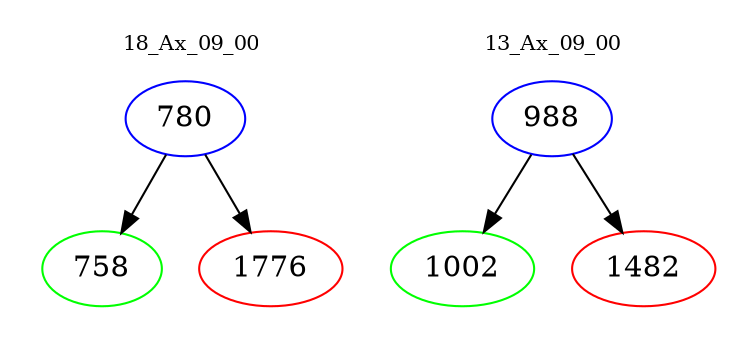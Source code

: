 digraph{
subgraph cluster_0 {
color = white
label = "18_Ax_09_00";
fontsize=10;
T0_780 [label="780", color="blue"]
T0_780 -> T0_758 [color="black"]
T0_758 [label="758", color="green"]
T0_780 -> T0_1776 [color="black"]
T0_1776 [label="1776", color="red"]
}
subgraph cluster_1 {
color = white
label = "13_Ax_09_00";
fontsize=10;
T1_988 [label="988", color="blue"]
T1_988 -> T1_1002 [color="black"]
T1_1002 [label="1002", color="green"]
T1_988 -> T1_1482 [color="black"]
T1_1482 [label="1482", color="red"]
}
}
